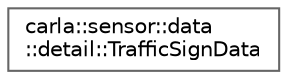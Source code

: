 digraph "类继承关系图"
{
 // INTERACTIVE_SVG=YES
 // LATEX_PDF_SIZE
  bgcolor="transparent";
  edge [fontname=Helvetica,fontsize=10,labelfontname=Helvetica,labelfontsize=10];
  node [fontname=Helvetica,fontsize=10,shape=box,height=0.2,width=0.4];
  rankdir="LR";
  Node0 [id="Node000000",label="carla::sensor::data\l::detail::TrafficSignData",height=0.2,width=0.4,color="grey40", fillcolor="white", style="filled",URL="$d1/d33/structcarla_1_1sensor_1_1data_1_1detail_1_1TrafficSignData.html",tooltip=" "];
}
